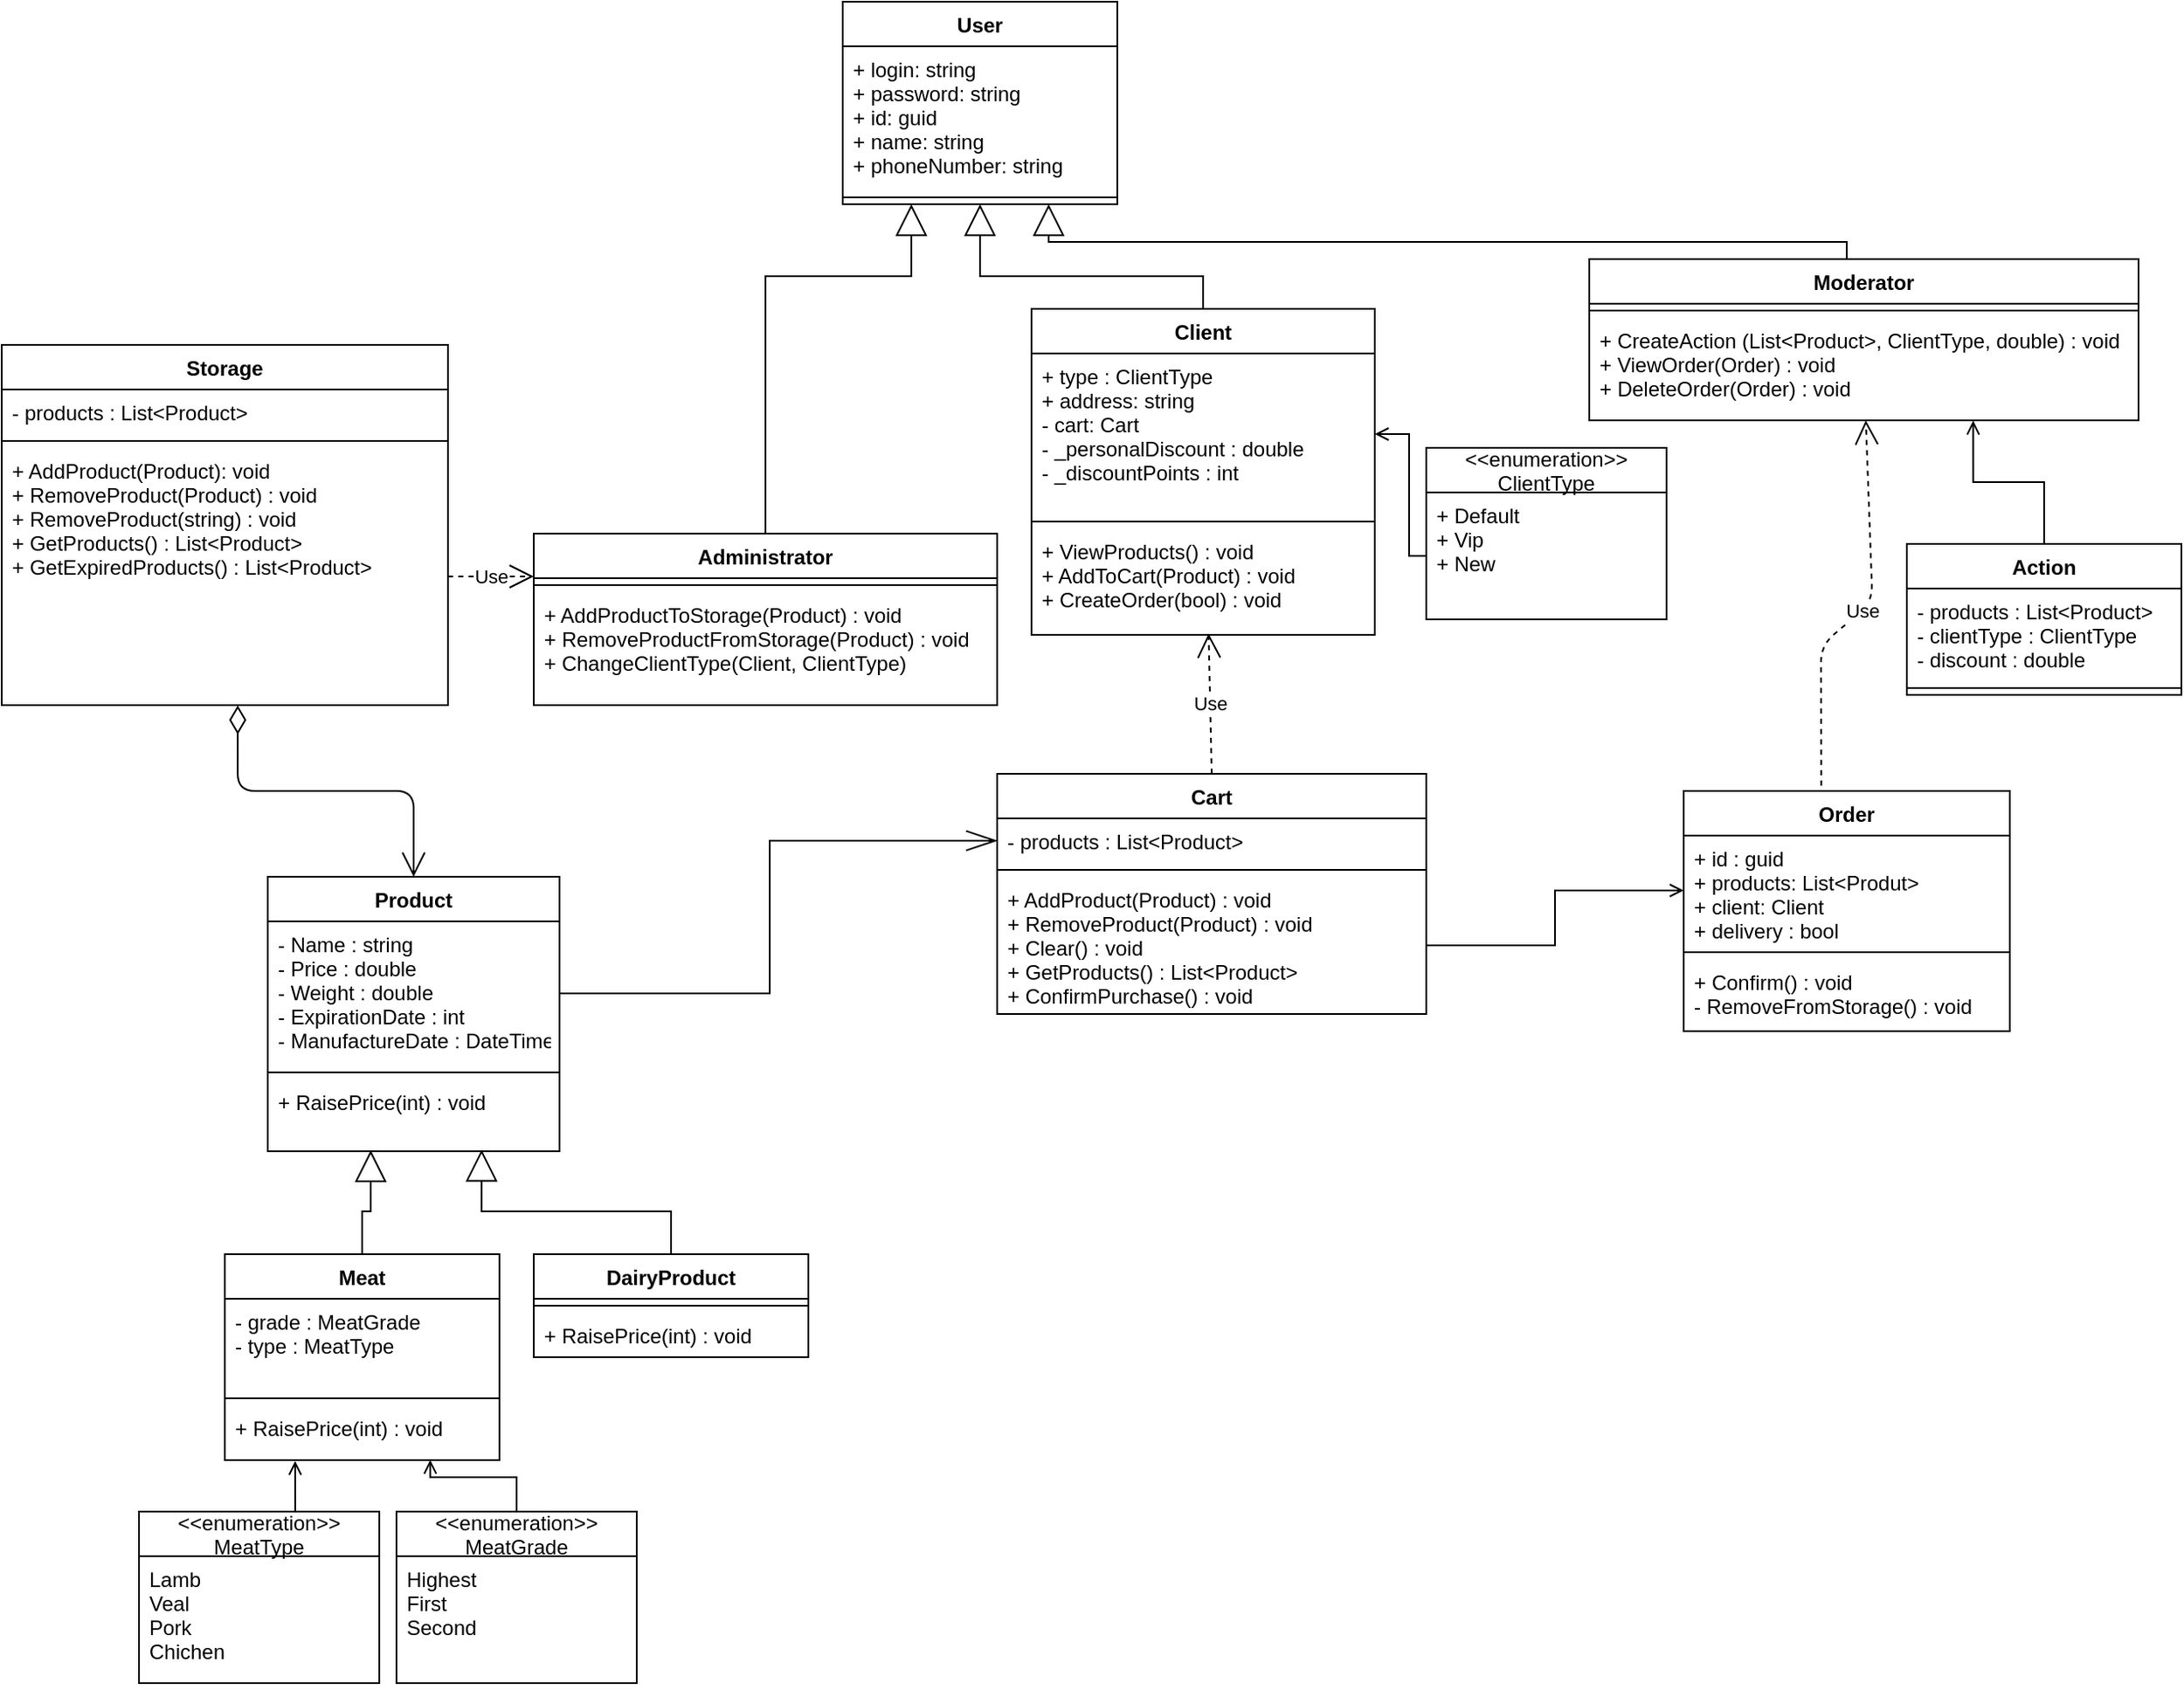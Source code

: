 <mxfile version="15.3.1" type="device"><diagram id="7E3Odo-I8Q4TqjFkpAPO" name="Page-1"><mxGraphModel dx="1354" dy="1927" grid="1" gridSize="10" guides="1" tooltips="1" connect="1" arrows="1" fold="1" page="1" pageScale="1" pageWidth="850" pageHeight="1100" math="0" shadow="0"><root><mxCell id="0"/><mxCell id="1" parent="0"/><mxCell id="gnn4iwZ2Id23bKh5Wl0i-2" value="Storage" style="swimlane;fontStyle=1;align=center;verticalAlign=top;childLayout=stackLayout;horizontal=1;startSize=26;horizontalStack=0;resizeParent=1;resizeParentMax=0;resizeLast=0;collapsible=1;marginBottom=0;" parent="1" vertex="1"><mxGeometry x="100" y="140" width="260" height="210" as="geometry"><mxRectangle x="100" y="70" width="80" height="26" as="alternateBounds"/></mxGeometry></mxCell><mxCell id="gnn4iwZ2Id23bKh5Wl0i-3" value="- products : List&lt;Product&gt;&#10;" style="text;strokeColor=none;fillColor=none;align=left;verticalAlign=top;spacingLeft=4;spacingRight=4;overflow=hidden;rotatable=0;points=[[0,0.5],[1,0.5]];portConstraint=eastwest;" parent="gnn4iwZ2Id23bKh5Wl0i-2" vertex="1"><mxGeometry y="26" width="260" height="26" as="geometry"/></mxCell><mxCell id="gnn4iwZ2Id23bKh5Wl0i-4" value="" style="line;strokeWidth=1;fillColor=none;align=left;verticalAlign=middle;spacingTop=-1;spacingLeft=3;spacingRight=3;rotatable=0;labelPosition=right;points=[];portConstraint=eastwest;" parent="gnn4iwZ2Id23bKh5Wl0i-2" vertex="1"><mxGeometry y="52" width="260" height="8" as="geometry"/></mxCell><mxCell id="gnn4iwZ2Id23bKh5Wl0i-5" value="+ AddProduct(Product): void&#10;+ RemoveProduct(Product) : void&#10;+ RemoveProduct(string) : void&#10;+ GetProducts() : List&lt;Product&gt;&#10;+ GetExpiredProducts() : List&lt;Product&gt;" style="text;strokeColor=none;fillColor=none;align=left;verticalAlign=top;spacingLeft=4;spacingRight=4;overflow=hidden;rotatable=0;points=[[0,0.5],[1,0.5]];portConstraint=eastwest;" parent="gnn4iwZ2Id23bKh5Wl0i-2" vertex="1"><mxGeometry y="60" width="260" height="150" as="geometry"/></mxCell><mxCell id="gnn4iwZ2Id23bKh5Wl0i-7" value="Product" style="swimlane;fontStyle=1;align=center;verticalAlign=top;childLayout=stackLayout;horizontal=1;startSize=26;horizontalStack=0;resizeParent=1;resizeParentMax=0;resizeLast=0;collapsible=1;marginBottom=0;" parent="1" vertex="1"><mxGeometry x="255" y="450" width="170" height="160" as="geometry"/></mxCell><mxCell id="gnn4iwZ2Id23bKh5Wl0i-8" value="- Name : string&#10;- Price : double&#10;- Weight : double&#10;- ExpirationDate : int&#10;- ManufactureDate : DateTime&#10;" style="text;strokeColor=none;fillColor=none;align=left;verticalAlign=top;spacingLeft=4;spacingRight=4;overflow=hidden;rotatable=0;points=[[0,0.5],[1,0.5]];portConstraint=eastwest;" parent="gnn4iwZ2Id23bKh5Wl0i-7" vertex="1"><mxGeometry y="26" width="170" height="84" as="geometry"/></mxCell><mxCell id="gnn4iwZ2Id23bKh5Wl0i-9" value="" style="line;strokeWidth=1;fillColor=none;align=left;verticalAlign=middle;spacingTop=-1;spacingLeft=3;spacingRight=3;rotatable=0;labelPosition=right;points=[];portConstraint=eastwest;" parent="gnn4iwZ2Id23bKh5Wl0i-7" vertex="1"><mxGeometry y="110" width="170" height="8" as="geometry"/></mxCell><mxCell id="gnn4iwZ2Id23bKh5Wl0i-10" value="+ RaisePrice(int) : void" style="text;strokeColor=none;fillColor=none;align=left;verticalAlign=top;spacingLeft=4;spacingRight=4;overflow=hidden;rotatable=0;points=[[0,0.5],[1,0.5]];portConstraint=eastwest;" parent="gnn4iwZ2Id23bKh5Wl0i-7" vertex="1"><mxGeometry y="118" width="170" height="42" as="geometry"/></mxCell><mxCell id="gnn4iwZ2Id23bKh5Wl0i-11" value="Client&#10;" style="swimlane;fontStyle=1;align=center;verticalAlign=top;childLayout=stackLayout;horizontal=1;startSize=26;horizontalStack=0;resizeParent=1;resizeParentMax=0;resizeLast=0;collapsible=1;marginBottom=0;" parent="1" vertex="1"><mxGeometry x="700" y="119" width="200" height="190" as="geometry"/></mxCell><mxCell id="gnn4iwZ2Id23bKh5Wl0i-12" value="+ type : ClientType&#10;+ address: string&#10;- cart: Cart&#10;- _personalDiscount : double&#10;- _discountPoints : int" style="text;strokeColor=none;fillColor=none;align=left;verticalAlign=top;spacingLeft=4;spacingRight=4;overflow=hidden;rotatable=0;points=[[0,0.5],[1,0.5]];portConstraint=eastwest;" parent="gnn4iwZ2Id23bKh5Wl0i-11" vertex="1"><mxGeometry y="26" width="200" height="94" as="geometry"/></mxCell><mxCell id="gnn4iwZ2Id23bKh5Wl0i-13" value="" style="line;strokeWidth=1;fillColor=none;align=left;verticalAlign=middle;spacingTop=-1;spacingLeft=3;spacingRight=3;rotatable=0;labelPosition=right;points=[];portConstraint=eastwest;" parent="gnn4iwZ2Id23bKh5Wl0i-11" vertex="1"><mxGeometry y="120" width="200" height="8" as="geometry"/></mxCell><mxCell id="gnn4iwZ2Id23bKh5Wl0i-14" value="+ ViewProducts() : void&#10;+ AddToCart(Product) : void&#10;+ CreateOrder(bool) : void" style="text;strokeColor=none;fillColor=none;align=left;verticalAlign=top;spacingLeft=4;spacingRight=4;overflow=hidden;rotatable=0;points=[[0,0.5],[1,0.5]];portConstraint=eastwest;" parent="gnn4iwZ2Id23bKh5Wl0i-11" vertex="1"><mxGeometry y="128" width="200" height="62" as="geometry"/></mxCell><mxCell id="gnn4iwZ2Id23bKh5Wl0i-44" style="edgeStyle=orthogonalEdgeStyle;rounded=0;orthogonalLoop=1;jettySize=auto;html=1;exitX=0.5;exitY=0;exitDx=0;exitDy=0;entryX=0.353;entryY=0.986;entryDx=0;entryDy=0;entryPerimeter=0;endArrow=block;endFill=0;strokeColor=#000000;startSize=16;sourcePerimeterSpacing=3;endSize=16;" parent="1" source="gnn4iwZ2Id23bKh5Wl0i-15" target="gnn4iwZ2Id23bKh5Wl0i-10" edge="1"><mxGeometry relative="1" as="geometry"/></mxCell><mxCell id="gnn4iwZ2Id23bKh5Wl0i-15" value="Meat&#10;" style="swimlane;fontStyle=1;align=center;verticalAlign=top;childLayout=stackLayout;horizontal=1;startSize=26;horizontalStack=0;resizeParent=1;resizeParentMax=0;resizeLast=0;collapsible=1;marginBottom=0;" parent="1" vertex="1"><mxGeometry x="230" y="670" width="160" height="120" as="geometry"/></mxCell><mxCell id="gnn4iwZ2Id23bKh5Wl0i-16" value="- grade : MeatGrade&#10;- type : MeatType" style="text;strokeColor=none;fillColor=none;align=left;verticalAlign=top;spacingLeft=4;spacingRight=4;overflow=hidden;rotatable=0;points=[[0,0.5],[1,0.5]];portConstraint=eastwest;" parent="gnn4iwZ2Id23bKh5Wl0i-15" vertex="1"><mxGeometry y="26" width="160" height="54" as="geometry"/></mxCell><mxCell id="gnn4iwZ2Id23bKh5Wl0i-17" value="" style="line;strokeWidth=1;fillColor=none;align=left;verticalAlign=middle;spacingTop=-1;spacingLeft=3;spacingRight=3;rotatable=0;labelPosition=right;points=[];portConstraint=eastwest;" parent="gnn4iwZ2Id23bKh5Wl0i-15" vertex="1"><mxGeometry y="80" width="160" height="8" as="geometry"/></mxCell><mxCell id="gnn4iwZ2Id23bKh5Wl0i-18" value="+ RaisePrice(int) : void" style="text;strokeColor=none;fillColor=none;align=left;verticalAlign=top;spacingLeft=4;spacingRight=4;overflow=hidden;rotatable=0;points=[[0,0.5],[1,0.5]];portConstraint=eastwest;" parent="gnn4iwZ2Id23bKh5Wl0i-15" vertex="1"><mxGeometry y="88" width="160" height="32" as="geometry"/></mxCell><mxCell id="gnn4iwZ2Id23bKh5Wl0i-19" value="DairyProduct&#10;" style="swimlane;fontStyle=1;align=center;verticalAlign=top;childLayout=stackLayout;horizontal=1;startSize=26;horizontalStack=0;resizeParent=1;resizeParentMax=0;resizeLast=0;collapsible=1;marginBottom=0;" parent="1" vertex="1"><mxGeometry x="410" y="670" width="160" height="60" as="geometry"/></mxCell><mxCell id="gnn4iwZ2Id23bKh5Wl0i-21" value="" style="line;strokeWidth=1;fillColor=none;align=left;verticalAlign=middle;spacingTop=-1;spacingLeft=3;spacingRight=3;rotatable=0;labelPosition=right;points=[];portConstraint=eastwest;" parent="gnn4iwZ2Id23bKh5Wl0i-19" vertex="1"><mxGeometry y="26" width="160" height="8" as="geometry"/></mxCell><mxCell id="gnn4iwZ2Id23bKh5Wl0i-22" value="+ RaisePrice(int) : void" style="text;strokeColor=none;fillColor=none;align=left;verticalAlign=top;spacingLeft=4;spacingRight=4;overflow=hidden;rotatable=0;points=[[0,0.5],[1,0.5]];portConstraint=eastwest;" parent="gnn4iwZ2Id23bKh5Wl0i-19" vertex="1"><mxGeometry y="34" width="160" height="26" as="geometry"/></mxCell><mxCell id="gnn4iwZ2Id23bKh5Wl0i-23" value="Administrator" style="swimlane;fontStyle=1;align=center;verticalAlign=top;childLayout=stackLayout;horizontal=1;startSize=26;horizontalStack=0;resizeParent=1;resizeParentMax=0;resizeLast=0;collapsible=1;marginBottom=0;" parent="1" vertex="1"><mxGeometry x="410" y="250" width="270" height="100" as="geometry"/></mxCell><mxCell id="gnn4iwZ2Id23bKh5Wl0i-25" value="" style="line;strokeWidth=1;fillColor=none;align=left;verticalAlign=middle;spacingTop=-1;spacingLeft=3;spacingRight=3;rotatable=0;labelPosition=right;points=[];portConstraint=eastwest;" parent="gnn4iwZ2Id23bKh5Wl0i-23" vertex="1"><mxGeometry y="26" width="270" height="8" as="geometry"/></mxCell><mxCell id="gnn4iwZ2Id23bKh5Wl0i-26" value="+ AddProductToStorage(Product) : void&#10;+ RemoveProductFromStorage(Product) : void&#10;+ ChangeClientType(Client, ClientType)" style="text;strokeColor=none;fillColor=none;align=left;verticalAlign=top;spacingLeft=4;spacingRight=4;overflow=hidden;rotatable=0;points=[[0,0.5],[1,0.5]];portConstraint=eastwest;" parent="gnn4iwZ2Id23bKh5Wl0i-23" vertex="1"><mxGeometry y="34" width="270" height="66" as="geometry"/></mxCell><mxCell id="gnn4iwZ2Id23bKh5Wl0i-35" value="Cart" style="swimlane;fontStyle=1;align=center;verticalAlign=top;childLayout=stackLayout;horizontal=1;startSize=26;horizontalStack=0;resizeParent=1;resizeParentMax=0;resizeLast=0;collapsible=1;marginBottom=0;" parent="1" vertex="1"><mxGeometry x="680" y="390" width="250" height="140" as="geometry"/></mxCell><mxCell id="gnn4iwZ2Id23bKh5Wl0i-36" value="- products : List&lt;Product&gt;" style="text;strokeColor=none;fillColor=none;align=left;verticalAlign=top;spacingLeft=4;spacingRight=4;overflow=hidden;rotatable=0;points=[[0,0.5],[1,0.5]];portConstraint=eastwest;" parent="gnn4iwZ2Id23bKh5Wl0i-35" vertex="1"><mxGeometry y="26" width="250" height="26" as="geometry"/></mxCell><mxCell id="gnn4iwZ2Id23bKh5Wl0i-37" value="" style="line;strokeWidth=1;fillColor=none;align=left;verticalAlign=middle;spacingTop=-1;spacingLeft=3;spacingRight=3;rotatable=0;labelPosition=right;points=[];portConstraint=eastwest;" parent="gnn4iwZ2Id23bKh5Wl0i-35" vertex="1"><mxGeometry y="52" width="250" height="8" as="geometry"/></mxCell><mxCell id="gnn4iwZ2Id23bKh5Wl0i-38" value="+ AddProduct(Product) : void&#10;+ RemoveProduct(Product) : void&#10;+ Clear() : void&#10;+ GetProducts() : List&lt;Product&gt;&#10;+ ConfirmPurchase() : void" style="text;strokeColor=none;fillColor=none;align=left;verticalAlign=top;spacingLeft=4;spacingRight=4;overflow=hidden;rotatable=0;points=[[0,0.5],[1,0.5]];portConstraint=eastwest;" parent="gnn4iwZ2Id23bKh5Wl0i-35" vertex="1"><mxGeometry y="60" width="250" height="80" as="geometry"/></mxCell><mxCell id="gnn4iwZ2Id23bKh5Wl0i-45" style="edgeStyle=orthogonalEdgeStyle;rounded=0;orthogonalLoop=1;jettySize=auto;html=1;exitX=0.5;exitY=0;exitDx=0;exitDy=0;entryX=0.733;entryY=0.978;entryDx=0;entryDy=0;entryPerimeter=0;endArrow=block;endFill=0;strokeColor=#000000;startSize=16;sourcePerimeterSpacing=3;endSize=16;" parent="1" source="gnn4iwZ2Id23bKh5Wl0i-19" target="gnn4iwZ2Id23bKh5Wl0i-10" edge="1"><mxGeometry relative="1" as="geometry"><mxPoint x="130" y="636" as="sourcePoint"/><mxPoint x="210.01" y="489.412" as="targetPoint"/></mxGeometry></mxCell><mxCell id="gnn4iwZ2Id23bKh5Wl0i-46" style="edgeStyle=orthogonalEdgeStyle;rounded=0;orthogonalLoop=1;jettySize=auto;html=1;exitX=0.5;exitY=0;exitDx=0;exitDy=0;endArrow=block;endFill=0;strokeColor=#000000;startSize=16;sourcePerimeterSpacing=3;endSize=16;entryX=0.25;entryY=1;entryDx=0;entryDy=0;" parent="1" source="gnn4iwZ2Id23bKh5Wl0i-23" target="NiUNQxA9PX9v_MnEbFx3-3" edge="1"><mxGeometry relative="1" as="geometry"><mxPoint x="835.4" y="-37.08" as="sourcePoint"/><mxPoint x="610" y="-100" as="targetPoint"/><Array as="points"><mxPoint x="545" y="100"/><mxPoint x="630" y="100"/></Array></mxGeometry></mxCell><mxCell id="gnn4iwZ2Id23bKh5Wl0i-47" style="edgeStyle=orthogonalEdgeStyle;rounded=0;orthogonalLoop=1;jettySize=auto;html=1;exitX=0.5;exitY=0;exitDx=0;exitDy=0;endArrow=block;endFill=0;strokeColor=#000000;startSize=16;sourcePerimeterSpacing=3;endSize=16;entryX=0.5;entryY=1;entryDx=0;entryDy=0;" parent="1" source="gnn4iwZ2Id23bKh5Wl0i-11" target="NiUNQxA9PX9v_MnEbFx3-3" edge="1"><mxGeometry relative="1" as="geometry"><mxPoint x="570" y="70" as="sourcePoint"/><mxPoint x="652.88" y="-113.296" as="targetPoint"/><Array as="points"><mxPoint x="800" y="100"/><mxPoint x="670" y="100"/></Array></mxGeometry></mxCell><mxCell id="gnn4iwZ2Id23bKh5Wl0i-49" value="Use" style="endArrow=open;endSize=12;dashed=1;html=1;strokeColor=#000000;exitX=0.5;exitY=0;exitDx=0;exitDy=0;entryX=0.516;entryY=0.988;entryDx=0;entryDy=0;entryPerimeter=0;" parent="1" source="gnn4iwZ2Id23bKh5Wl0i-35" target="gnn4iwZ2Id23bKh5Wl0i-14" edge="1"><mxGeometry width="160" relative="1" as="geometry"><mxPoint x="540" y="220" as="sourcePoint"/><mxPoint x="700" y="220" as="targetPoint"/><Array as="points"/></mxGeometry></mxCell><mxCell id="gnn4iwZ2Id23bKh5Wl0i-51" value="" style="endArrow=open;html=1;endSize=12;startArrow=diamondThin;startSize=14;startFill=0;edgeStyle=orthogonalEdgeStyle;align=left;verticalAlign=bottom;strokeColor=#000000;exitX=0.529;exitY=1.001;exitDx=0;exitDy=0;exitPerimeter=0;entryX=0.5;entryY=0;entryDx=0;entryDy=0;" parent="1" source="gnn4iwZ2Id23bKh5Wl0i-5" target="gnn4iwZ2Id23bKh5Wl0i-7" edge="1"><mxGeometry x="-0.688" y="12" relative="1" as="geometry"><mxPoint x="420" y="360" as="sourcePoint"/><mxPoint x="580" y="360" as="targetPoint"/><mxPoint as="offset"/></mxGeometry></mxCell><mxCell id="gnn4iwZ2Id23bKh5Wl0i-62" style="edgeStyle=orthogonalEdgeStyle;rounded=0;orthogonalLoop=1;jettySize=auto;html=1;exitX=1;exitY=0.5;exitDx=0;exitDy=0;entryX=0;entryY=0.5;entryDx=0;entryDy=0;startSize=16;sourcePerimeterSpacing=3;endArrow=openThin;endFill=0;endSize=16;strokeColor=#000000;" parent="1" source="gnn4iwZ2Id23bKh5Wl0i-8" target="gnn4iwZ2Id23bKh5Wl0i-36" edge="1"><mxGeometry relative="1" as="geometry"/></mxCell><mxCell id="AqOfCNwQEw208s41Rdyr-2" value="Moderator&#10;" style="swimlane;fontStyle=1;align=center;verticalAlign=top;childLayout=stackLayout;horizontal=1;startSize=26;horizontalStack=0;resizeParent=1;resizeParentMax=0;resizeLast=0;collapsible=1;marginBottom=0;" parent="1" vertex="1"><mxGeometry x="1025" y="90" width="320" height="94" as="geometry"/></mxCell><mxCell id="AqOfCNwQEw208s41Rdyr-4" value="" style="line;strokeWidth=1;fillColor=none;align=left;verticalAlign=middle;spacingTop=-1;spacingLeft=3;spacingRight=3;rotatable=0;labelPosition=right;points=[];portConstraint=eastwest;" parent="AqOfCNwQEw208s41Rdyr-2" vertex="1"><mxGeometry y="26" width="320" height="8" as="geometry"/></mxCell><mxCell id="AqOfCNwQEw208s41Rdyr-5" value="+ CreateAction (List&lt;Product&gt;, ClientType, double) : void &#10;+ ViewOrder(Order) : void&#10;+ DeleteOrder(Order) : void" style="text;strokeColor=none;fillColor=none;align=left;verticalAlign=top;spacingLeft=4;spacingRight=4;overflow=hidden;rotatable=0;points=[[0,0.5],[1,0.5]];portConstraint=eastwest;" parent="AqOfCNwQEw208s41Rdyr-2" vertex="1"><mxGeometry y="34" width="320" height="60" as="geometry"/></mxCell><mxCell id="AqOfCNwQEw208s41Rdyr-6" style="edgeStyle=orthogonalEdgeStyle;rounded=0;orthogonalLoop=1;jettySize=auto;html=1;exitX=0.5;exitY=0;exitDx=0;exitDy=0;endArrow=block;endFill=0;strokeColor=#000000;startSize=16;sourcePerimeterSpacing=3;endSize=16;entryX=0.75;entryY=1;entryDx=0;entryDy=0;" parent="1" source="AqOfCNwQEw208s41Rdyr-2" target="NiUNQxA9PX9v_MnEbFx3-3" edge="1"><mxGeometry relative="1" as="geometry"><mxPoint x="1009.52" y="-0.21" as="sourcePoint"/><mxPoint x="694.32" y="-115.168" as="targetPoint"/><Array as="points"><mxPoint x="1175" y="80"/><mxPoint x="710" y="80"/></Array></mxGeometry></mxCell><mxCell id="AqOfCNwQEw208s41Rdyr-7" value="Order" style="swimlane;fontStyle=1;align=center;verticalAlign=top;childLayout=stackLayout;horizontal=1;startSize=26;horizontalStack=0;resizeParent=1;resizeParentMax=0;resizeLast=0;collapsible=1;marginBottom=0;" parent="1" vertex="1"><mxGeometry x="1080" y="400" width="190" height="140" as="geometry"/></mxCell><mxCell id="AqOfCNwQEw208s41Rdyr-8" value="+ id : guid&#10;+ products: List&lt;Produt&gt;&#10;+ client: Client&#10;+ delivery : bool" style="text;strokeColor=none;fillColor=none;align=left;verticalAlign=top;spacingLeft=4;spacingRight=4;overflow=hidden;rotatable=0;points=[[0,0.5],[1,0.5]];portConstraint=eastwest;" parent="AqOfCNwQEw208s41Rdyr-7" vertex="1"><mxGeometry y="26" width="190" height="64" as="geometry"/></mxCell><mxCell id="AqOfCNwQEw208s41Rdyr-9" value="" style="line;strokeWidth=1;fillColor=none;align=left;verticalAlign=middle;spacingTop=-1;spacingLeft=3;spacingRight=3;rotatable=0;labelPosition=right;points=[];portConstraint=eastwest;" parent="AqOfCNwQEw208s41Rdyr-7" vertex="1"><mxGeometry y="90" width="190" height="8" as="geometry"/></mxCell><mxCell id="AqOfCNwQEw208s41Rdyr-10" value="+ Confirm() : void&#10;- RemoveFromStorage() : void" style="text;strokeColor=none;fillColor=none;align=left;verticalAlign=top;spacingLeft=4;spacingRight=4;overflow=hidden;rotatable=0;points=[[0,0.5],[1,0.5]];portConstraint=eastwest;" parent="AqOfCNwQEw208s41Rdyr-7" vertex="1"><mxGeometry y="98" width="190" height="42" as="geometry"/></mxCell><mxCell id="AqOfCNwQEw208s41Rdyr-12" value="Use" style="endArrow=open;endSize=12;dashed=1;html=1;strokeColor=#000000;exitX=0.422;exitY=-0.022;exitDx=0;exitDy=0;exitPerimeter=0;" parent="1" source="AqOfCNwQEw208s41Rdyr-7" target="AqOfCNwQEw208s41Rdyr-5" edge="1"><mxGeometry width="160" relative="1" as="geometry"><mxPoint x="1082" y="375" as="sourcePoint"/><mxPoint x="1040.2" y="244.016" as="targetPoint"/><Array as="points"><mxPoint x="1160" y="315"/><mxPoint x="1190" y="290"/></Array></mxGeometry></mxCell><mxCell id="AqOfCNwQEw208s41Rdyr-13" style="edgeStyle=orthogonalEdgeStyle;rounded=0;orthogonalLoop=1;jettySize=auto;html=1;exitX=1;exitY=0.5;exitDx=0;exitDy=0;entryX=0;entryY=0.5;entryDx=0;entryDy=0;endArrow=open;endFill=0;" parent="1" source="gnn4iwZ2Id23bKh5Wl0i-38" target="AqOfCNwQEw208s41Rdyr-8" edge="1"><mxGeometry relative="1" as="geometry"/></mxCell><mxCell id="AqOfCNwQEw208s41Rdyr-14" value="&lt;&lt;enumeration&gt;&gt;&#10;ClientType" style="swimlane;fontStyle=0;childLayout=stackLayout;horizontal=1;startSize=26;fillColor=none;horizontalStack=0;resizeParent=1;resizeParentMax=0;resizeLast=0;collapsible=1;marginBottom=0;" parent="1" vertex="1"><mxGeometry x="930" y="200" width="140" height="100" as="geometry"/></mxCell><mxCell id="AqOfCNwQEw208s41Rdyr-15" value="+ Default&#10;+ Vip&#10;+ New" style="text;strokeColor=none;fillColor=none;align=left;verticalAlign=top;spacingLeft=4;spacingRight=4;overflow=hidden;rotatable=0;points=[[0,0.5],[1,0.5]];portConstraint=eastwest;" parent="AqOfCNwQEw208s41Rdyr-14" vertex="1"><mxGeometry y="26" width="140" height="74" as="geometry"/></mxCell><mxCell id="AqOfCNwQEw208s41Rdyr-22" style="edgeStyle=orthogonalEdgeStyle;rounded=0;orthogonalLoop=1;jettySize=auto;html=1;exitX=0.5;exitY=0;exitDx=0;exitDy=0;entryX=0.256;entryY=1.016;entryDx=0;entryDy=0;entryPerimeter=0;endArrow=open;endFill=0;" parent="1" source="AqOfCNwQEw208s41Rdyr-18" target="gnn4iwZ2Id23bKh5Wl0i-18" edge="1"><mxGeometry relative="1" as="geometry"/></mxCell><mxCell id="AqOfCNwQEw208s41Rdyr-18" value="&lt;&lt;enumeration&gt;&gt;&#10;MeatType" style="swimlane;fontStyle=0;childLayout=stackLayout;horizontal=1;startSize=26;fillColor=none;horizontalStack=0;resizeParent=1;resizeParentMax=0;resizeLast=0;collapsible=1;marginBottom=0;" parent="1" vertex="1"><mxGeometry x="180" y="820" width="140" height="100" as="geometry"/></mxCell><mxCell id="AqOfCNwQEw208s41Rdyr-19" value="Lamb&#10;Veal&#10;Pork&#10;Chichen" style="text;strokeColor=none;fillColor=none;align=left;verticalAlign=top;spacingLeft=4;spacingRight=4;overflow=hidden;rotatable=0;points=[[0,0.5],[1,0.5]];portConstraint=eastwest;" parent="AqOfCNwQEw208s41Rdyr-18" vertex="1"><mxGeometry y="26" width="140" height="74" as="geometry"/></mxCell><mxCell id="AqOfCNwQEw208s41Rdyr-23" style="edgeStyle=orthogonalEdgeStyle;rounded=0;orthogonalLoop=1;jettySize=auto;html=1;exitX=0.5;exitY=0;exitDx=0;exitDy=0;endArrow=open;endFill=0;entryX=0.748;entryY=0.995;entryDx=0;entryDy=0;entryPerimeter=0;" parent="1" source="AqOfCNwQEw208s41Rdyr-20" target="gnn4iwZ2Id23bKh5Wl0i-18" edge="1"><mxGeometry relative="1" as="geometry"><mxPoint x="160" y="760" as="targetPoint"/></mxGeometry></mxCell><mxCell id="AqOfCNwQEw208s41Rdyr-20" value="&lt;&lt;enumeration&gt;&gt;&#10;MeatGrade" style="swimlane;fontStyle=0;childLayout=stackLayout;horizontal=1;startSize=26;fillColor=none;horizontalStack=0;resizeParent=1;resizeParentMax=0;resizeLast=0;collapsible=1;marginBottom=0;" parent="1" vertex="1"><mxGeometry x="330" y="820" width="140" height="100" as="geometry"/></mxCell><mxCell id="AqOfCNwQEw208s41Rdyr-21" value="Highest&#10;First&#10;Second" style="text;strokeColor=none;fillColor=none;align=left;verticalAlign=top;spacingLeft=4;spacingRight=4;overflow=hidden;rotatable=0;points=[[0,0.5],[1,0.5]];portConstraint=eastwest;" parent="AqOfCNwQEw208s41Rdyr-20" vertex="1"><mxGeometry y="26" width="140" height="74" as="geometry"/></mxCell><mxCell id="AqOfCNwQEw208s41Rdyr-24" style="edgeStyle=orthogonalEdgeStyle;rounded=0;orthogonalLoop=1;jettySize=auto;html=1;exitX=0;exitY=0.5;exitDx=0;exitDy=0;endArrow=open;endFill=0;" parent="1" source="AqOfCNwQEw208s41Rdyr-15" target="gnn4iwZ2Id23bKh5Wl0i-12" edge="1"><mxGeometry relative="1" as="geometry"><Array as="points"><mxPoint x="920" y="263"/><mxPoint x="920" y="192"/></Array></mxGeometry></mxCell><mxCell id="AqOfCNwQEw208s41Rdyr-29" style="edgeStyle=orthogonalEdgeStyle;rounded=0;orthogonalLoop=1;jettySize=auto;html=1;exitX=0.5;exitY=0;exitDx=0;exitDy=0;entryX=0.699;entryY=1.003;entryDx=0;entryDy=0;entryPerimeter=0;endArrow=open;endFill=0;" parent="1" source="AqOfCNwQEw208s41Rdyr-25" target="AqOfCNwQEw208s41Rdyr-5" edge="1"><mxGeometry relative="1" as="geometry"/></mxCell><mxCell id="AqOfCNwQEw208s41Rdyr-25" value="Action" style="swimlane;fontStyle=1;align=center;verticalAlign=top;childLayout=stackLayout;horizontal=1;startSize=26;horizontalStack=0;resizeParent=1;resizeParentMax=0;resizeLast=0;collapsible=1;marginBottom=0;" parent="1" vertex="1"><mxGeometry x="1210" y="256" width="160" height="88" as="geometry"/></mxCell><mxCell id="AqOfCNwQEw208s41Rdyr-26" value="- products : List&lt;Product&gt;&#10;- clientType : ClientType&#10;- discount : double" style="text;strokeColor=none;fillColor=none;align=left;verticalAlign=top;spacingLeft=4;spacingRight=4;overflow=hidden;rotatable=0;points=[[0,0.5],[1,0.5]];portConstraint=eastwest;" parent="AqOfCNwQEw208s41Rdyr-25" vertex="1"><mxGeometry y="26" width="160" height="54" as="geometry"/></mxCell><mxCell id="AqOfCNwQEw208s41Rdyr-27" value="" style="line;strokeWidth=1;fillColor=none;align=left;verticalAlign=middle;spacingTop=-1;spacingLeft=3;spacingRight=3;rotatable=0;labelPosition=right;points=[];portConstraint=eastwest;" parent="AqOfCNwQEw208s41Rdyr-25" vertex="1"><mxGeometry y="80" width="160" height="8" as="geometry"/></mxCell><mxCell id="NiUNQxA9PX9v_MnEbFx3-3" value="User" style="swimlane;fontStyle=1;align=center;verticalAlign=top;childLayout=stackLayout;horizontal=1;startSize=26;horizontalStack=0;resizeParent=1;resizeParentMax=0;resizeLast=0;collapsible=1;marginBottom=0;" vertex="1" parent="1"><mxGeometry x="590" y="-60" width="160" height="118" as="geometry"><mxRectangle x="970" y="-195" width="60" height="26" as="alternateBounds"/></mxGeometry></mxCell><mxCell id="NiUNQxA9PX9v_MnEbFx3-4" value="+ login: string&#10;+ password: string&#10;+ id: guid&#10;+ name: string&#10;+ phoneNumber: string" style="text;strokeColor=none;fillColor=none;align=left;verticalAlign=top;spacingLeft=4;spacingRight=4;overflow=hidden;rotatable=0;points=[[0,0.5],[1,0.5]];portConstraint=eastwest;" vertex="1" parent="NiUNQxA9PX9v_MnEbFx3-3"><mxGeometry y="26" width="160" height="84" as="geometry"/></mxCell><mxCell id="NiUNQxA9PX9v_MnEbFx3-5" value="" style="line;strokeWidth=1;fillColor=none;align=left;verticalAlign=middle;spacingTop=-1;spacingLeft=3;spacingRight=3;rotatable=0;labelPosition=right;points=[];portConstraint=eastwest;" vertex="1" parent="NiUNQxA9PX9v_MnEbFx3-3"><mxGeometry y="110" width="160" height="8" as="geometry"/></mxCell><mxCell id="NiUNQxA9PX9v_MnEbFx3-16" value="Use" style="endArrow=open;endSize=12;dashed=1;html=1;exitX=1;exitY=0.5;exitDx=0;exitDy=0;entryX=0;entryY=0.25;entryDx=0;entryDy=0;" edge="1" parent="1" source="gnn4iwZ2Id23bKh5Wl0i-5" target="gnn4iwZ2Id23bKh5Wl0i-23"><mxGeometry width="160" relative="1" as="geometry"><mxPoint x="330" y="90" as="sourcePoint"/><mxPoint x="490" y="90" as="targetPoint"/><Array as="points"/></mxGeometry></mxCell></root></mxGraphModel></diagram></mxfile>